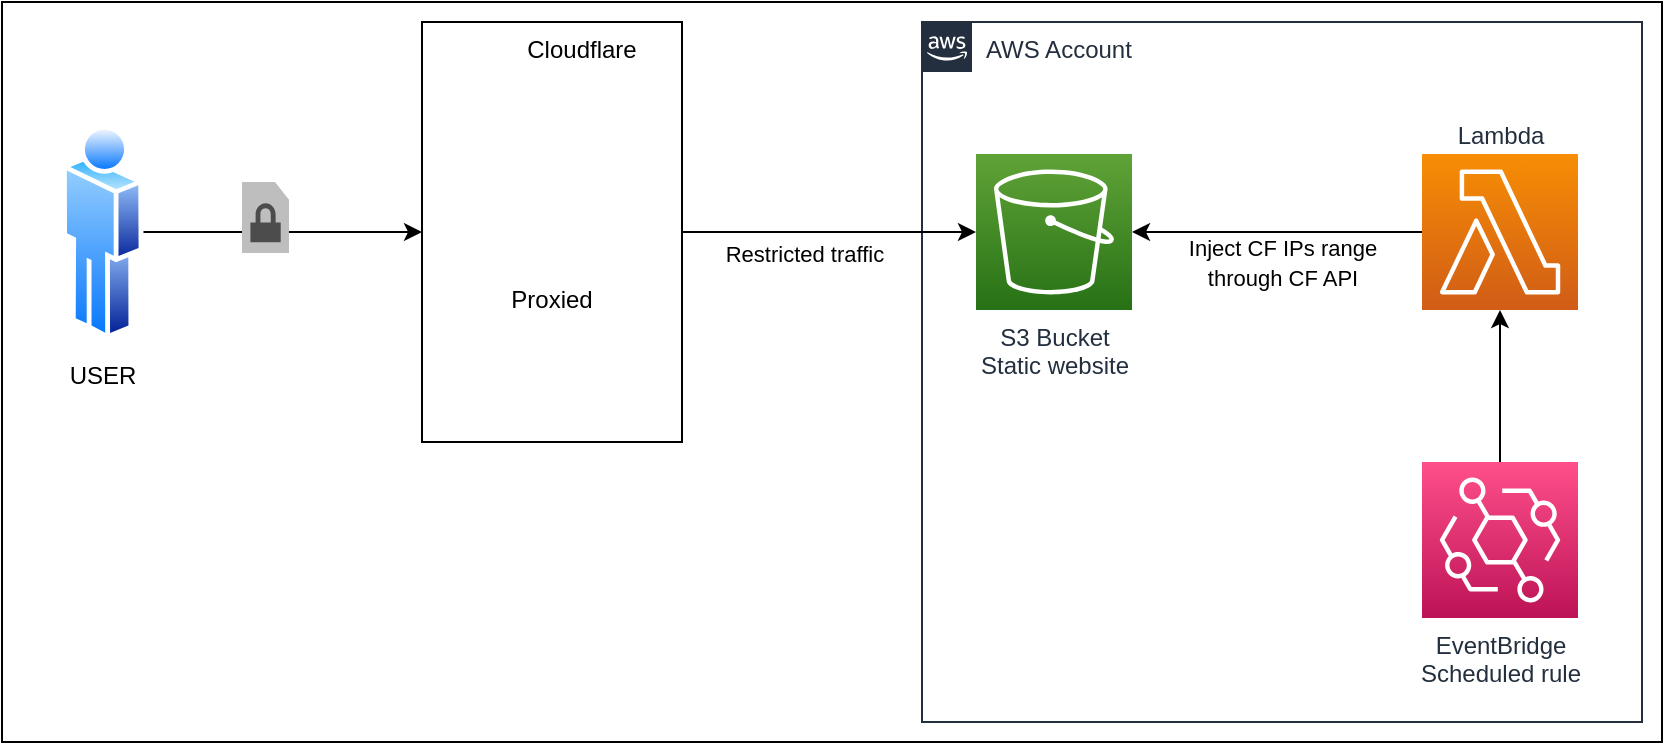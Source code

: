 <mxfile version="16.1.2" type="device"><diagram id="Ht1M8jgEwFfnCIfOTk4-" name="Page-1"><mxGraphModel dx="848" dy="1253" grid="1" gridSize="10" guides="1" tooltips="1" connect="1" arrows="1" fold="1" page="1" pageScale="1" pageWidth="1169" pageHeight="827" math="0" shadow="0"><root><mxCell id="0"/><mxCell id="1" parent="0"/><mxCell id="7lz_dNz8KNTOhqY2bRK3-38" value="" style="rounded=0;whiteSpace=wrap;html=1;shadow=0;labelBackgroundColor=default;labelBorderColor=none;sketch=0;fillStyle=auto;fillColor=default;" vertex="1" parent="1"><mxGeometry x="20" y="-610" width="830" height="370" as="geometry"/></mxCell><mxCell id="7lz_dNz8KNTOhqY2bRK3-8" value="AWS Account" style="points=[[0,0],[0.25,0],[0.5,0],[0.75,0],[1,0],[1,0.25],[1,0.5],[1,0.75],[1,1],[0.75,1],[0.5,1],[0.25,1],[0,1],[0,0.75],[0,0.5],[0,0.25]];outlineConnect=0;gradientColor=none;html=1;whiteSpace=wrap;fontSize=12;fontStyle=0;shape=mxgraph.aws4.group;grIcon=mxgraph.aws4.group_aws_cloud_alt;strokeColor=#232F3E;fillColor=none;verticalAlign=top;align=left;spacingLeft=30;fontColor=#232F3E;dashed=0;labelBackgroundColor=#ffffff;container=1;pointerEvents=0;collapsible=0;recursiveResize=0;" vertex="1" parent="1"><mxGeometry x="480" y="-600" width="360" height="350" as="geometry"/></mxCell><mxCell id="7lz_dNz8KNTOhqY2bRK3-29" value="" style="edgeStyle=orthogonalEdgeStyle;rounded=0;orthogonalLoop=1;jettySize=auto;html=1;" edge="1" parent="7lz_dNz8KNTOhqY2bRK3-8" source="7lz_dNz8KNTOhqY2bRK3-25" target="7lz_dNz8KNTOhqY2bRK3-26"><mxGeometry relative="1" as="geometry"/></mxCell><mxCell id="7lz_dNz8KNTOhqY2bRK3-30" value="&lt;br&gt;" style="edgeLabel;html=1;align=center;verticalAlign=middle;resizable=0;points=[];" vertex="1" connectable="0" parent="7lz_dNz8KNTOhqY2bRK3-29"><mxGeometry x="-0.287" y="1" relative="1" as="geometry"><mxPoint y="1" as="offset"/></mxGeometry></mxCell><mxCell id="7lz_dNz8KNTOhqY2bRK3-25" value="Lambda" style="sketch=0;points=[[0,0,0],[0.25,0,0],[0.5,0,0],[0.75,0,0],[1,0,0],[0,1,0],[0.25,1,0],[0.5,1,0],[0.75,1,0],[1,1,0],[0,0.25,0],[0,0.5,0],[0,0.75,0],[1,0.25,0],[1,0.5,0],[1,0.75,0]];outlineConnect=0;fontColor=#232F3E;gradientColor=#F78E04;gradientDirection=north;fillColor=#D05C17;strokeColor=#ffffff;dashed=0;verticalLabelPosition=top;verticalAlign=bottom;align=center;html=1;fontSize=12;fontStyle=0;aspect=fixed;shape=mxgraph.aws4.resourceIcon;resIcon=mxgraph.aws4.lambda;labelBackgroundColor=default;labelBorderColor=none;shadow=0;spacingTop=0;labelPosition=center;" vertex="1" parent="7lz_dNz8KNTOhqY2bRK3-8"><mxGeometry x="250" y="66" width="78" height="78" as="geometry"/></mxCell><mxCell id="7lz_dNz8KNTOhqY2bRK3-26" value="S3 Bucket&lt;br&gt;Static website" style="sketch=0;points=[[0,0,0],[0.25,0,0],[0.5,0,0],[0.75,0,0],[1,0,0],[0,1,0],[0.25,1,0],[0.5,1,0],[0.75,1,0],[1,1,0],[0,0.25,0],[0,0.5,0],[0,0.75,0],[1,0.25,0],[1,0.5,0],[1,0.75,0]];outlineConnect=0;fontColor=#232F3E;gradientColor=#60A337;gradientDirection=north;fillColor=#277116;strokeColor=#ffffff;dashed=0;verticalLabelPosition=bottom;verticalAlign=top;align=center;html=1;fontSize=12;fontStyle=0;aspect=fixed;shape=mxgraph.aws4.resourceIcon;resIcon=mxgraph.aws4.s3;labelBackgroundColor=default;labelBorderColor=none;shadow=0;" vertex="1" parent="7lz_dNz8KNTOhqY2bRK3-8"><mxGeometry x="27" y="66" width="78" height="78" as="geometry"/></mxCell><mxCell id="7lz_dNz8KNTOhqY2bRK3-32" value="&lt;span style=&quot;font-size: 11px ; background-color: rgb(255 , 255 , 255)&quot;&gt;Inject CF IPs range&lt;br&gt;through CF API&lt;br&gt;&lt;/span&gt;" style="text;html=1;align=center;verticalAlign=middle;resizable=0;points=[];autosize=1;strokeColor=none;fillColor=none;" vertex="1" parent="7lz_dNz8KNTOhqY2bRK3-8"><mxGeometry x="125" y="105" width="110" height="30" as="geometry"/></mxCell><mxCell id="7lz_dNz8KNTOhqY2bRK3-37" style="edgeStyle=orthogonalEdgeStyle;rounded=0;orthogonalLoop=1;jettySize=auto;html=1;entryX=0.5;entryY=1;entryDx=0;entryDy=0;entryPerimeter=0;" edge="1" parent="7lz_dNz8KNTOhqY2bRK3-8" source="7lz_dNz8KNTOhqY2bRK3-36" target="7lz_dNz8KNTOhqY2bRK3-25"><mxGeometry relative="1" as="geometry"/></mxCell><mxCell id="7lz_dNz8KNTOhqY2bRK3-36" value="EventBridge&lt;br&gt;Scheduled rule" style="sketch=0;points=[[0,0,0],[0.25,0,0],[0.5,0,0],[0.75,0,0],[1,0,0],[0,1,0],[0.25,1,0],[0.5,1,0],[0.75,1,0],[1,1,0],[0,0.25,0],[0,0.5,0],[0,0.75,0],[1,0.25,0],[1,0.5,0],[1,0.75,0]];outlineConnect=0;fontColor=#232F3E;gradientColor=#FF4F8B;gradientDirection=north;fillColor=#BC1356;strokeColor=#ffffff;dashed=0;verticalLabelPosition=bottom;verticalAlign=top;align=center;html=1;fontSize=12;fontStyle=0;aspect=fixed;shape=mxgraph.aws4.resourceIcon;resIcon=mxgraph.aws4.eventbridge;labelBackgroundColor=default;labelBorderColor=none;shadow=0;fillStyle=auto;" vertex="1" parent="7lz_dNz8KNTOhqY2bRK3-8"><mxGeometry x="250" y="220" width="78" height="78" as="geometry"/></mxCell><mxCell id="7lz_dNz8KNTOhqY2bRK3-13" value="" style="group;shadow=0;" vertex="1" connectable="0" parent="1"><mxGeometry x="230" y="-600" width="130" height="210" as="geometry"/></mxCell><mxCell id="7lz_dNz8KNTOhqY2bRK3-11" value="Cloudflare" style="rounded=0;whiteSpace=wrap;html=1;fillColor=none;align=center;labelBackgroundColor=default;spacingLeft=30;verticalAlign=top;" vertex="1" parent="7lz_dNz8KNTOhqY2bRK3-13"><mxGeometry width="130" height="210" as="geometry"/></mxCell><mxCell id="7lz_dNz8KNTOhqY2bRK3-10" value="" style="shape=image;verticalLabelPosition=bottom;labelBackgroundColor=default;verticalAlign=top;aspect=fixed;imageAspect=0;image=https://seeklogo.com/images/C/cloudflare-logo-6B7D159387-seeklogo.com.png;labelBorderColor=none;imageBorder=none;" vertex="1" parent="7lz_dNz8KNTOhqY2bRK3-13"><mxGeometry width="44.12" height="20" as="geometry"/></mxCell><mxCell id="7lz_dNz8KNTOhqY2bRK3-14" value="Proxied" style="shape=image;verticalLabelPosition=bottom;labelBackgroundColor=default;verticalAlign=top;aspect=fixed;imageAspect=0;image=https://seeklogo.com/images/C/cloudflare-logo-6B7D159387-seeklogo.com.png;labelBorderColor=none;imageBorder=none;sketch=0;" vertex="1" parent="7lz_dNz8KNTOhqY2bRK3-13"><mxGeometry x="20.88" y="85" width="88.24" height="40" as="geometry"/></mxCell><mxCell id="7lz_dNz8KNTOhqY2bRK3-17" style="edgeStyle=orthogonalEdgeStyle;rounded=0;orthogonalLoop=1;jettySize=auto;html=1;entryX=0;entryY=0.5;entryDx=0;entryDy=0;" edge="1" parent="1" source="7lz_dNz8KNTOhqY2bRK3-16" target="7lz_dNz8KNTOhqY2bRK3-11"><mxGeometry relative="1" as="geometry"/></mxCell><mxCell id="7lz_dNz8KNTOhqY2bRK3-16" value="USER" style="aspect=fixed;perimeter=ellipsePerimeter;html=1;align=center;shadow=0;dashed=0;spacingTop=3;image;image=img/lib/active_directory/user.svg;labelBackgroundColor=default;labelBorderColor=none;fillColor=none;" vertex="1" parent="1"><mxGeometry x="50" y="-550" width="40.7" height="110" as="geometry"/></mxCell><mxCell id="7lz_dNz8KNTOhqY2bRK3-19" style="edgeStyle=orthogonalEdgeStyle;rounded=0;orthogonalLoop=1;jettySize=auto;html=1;entryX=0;entryY=0.5;entryDx=0;entryDy=0;entryPerimeter=0;" edge="1" parent="1" source="7lz_dNz8KNTOhqY2bRK3-11" target="7lz_dNz8KNTOhqY2bRK3-26"><mxGeometry relative="1" as="geometry"/></mxCell><mxCell id="7lz_dNz8KNTOhqY2bRK3-23" value="Restricted traffic" style="edgeLabel;html=1;align=center;verticalAlign=middle;resizable=0;points=[];" vertex="1" connectable="0" parent="7lz_dNz8KNTOhqY2bRK3-19"><mxGeometry x="-0.218" y="3" relative="1" as="geometry"><mxPoint x="3" y="14" as="offset"/></mxGeometry></mxCell><mxCell id="7lz_dNz8KNTOhqY2bRK3-21" value="" style="outlineConnect=0;dashed=0;verticalLabelPosition=bottom;verticalAlign=top;align=center;html=1;shape=mxgraph.aws3.encrypted_data;fillColor=#7D7C7C;gradientColor=none;labelBackgroundColor=default;labelBorderColor=none;" vertex="1" parent="1"><mxGeometry x="140" y="-520" width="23.5" height="35.5" as="geometry"/></mxCell></root></mxGraphModel></diagram></mxfile>